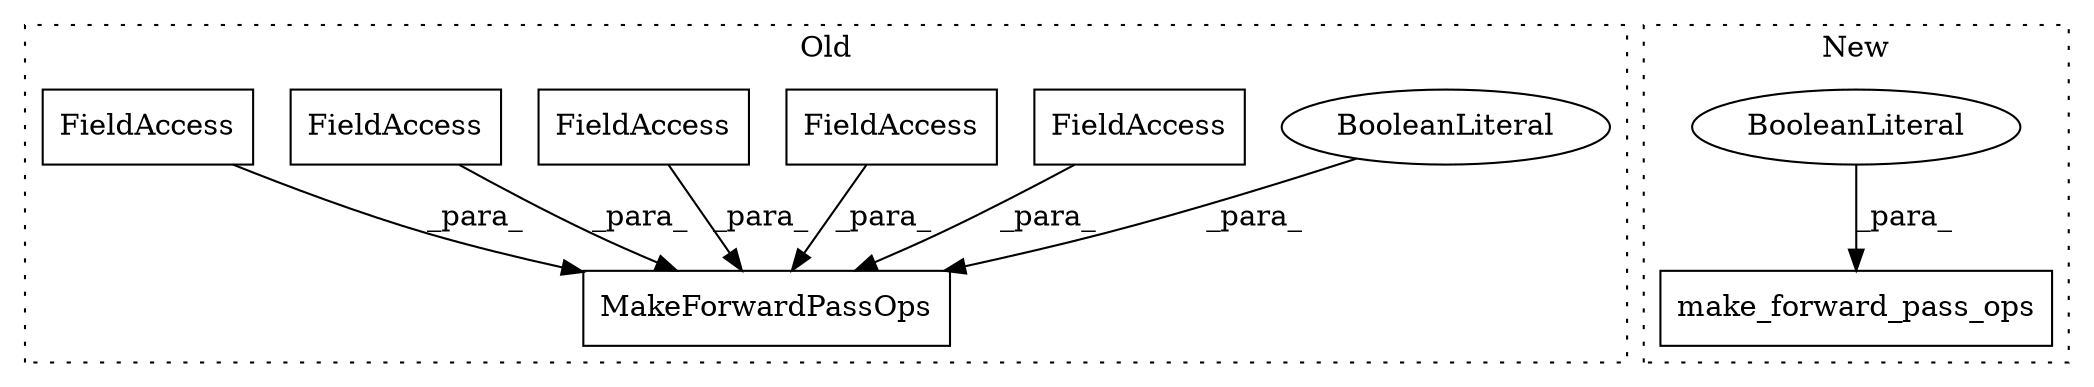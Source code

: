 digraph G {
subgraph cluster0 {
1 [label="MakeForwardPassOps" a="32" s="3258,3394" l="19,1" shape="box"];
4 [label="BooleanLiteral" a="9" s="3389" l="5" shape="ellipse"];
5 [label="FieldAccess" a="22" s="3329" l="11" shape="box"];
6 [label="FieldAccess" a="22" s="3370" l="18" shape="box"];
7 [label="FieldAccess" a="22" s="3316" l="12" shape="box"];
8 [label="FieldAccess" a="22" s="3341" l="16" shape="box"];
9 [label="FieldAccess" a="22" s="3283" l="13" shape="box"];
label = "Old";
style="dotted";
}
subgraph cluster1 {
2 [label="make_forward_pass_ops" a="32" s="3226,3278" l="22,1" shape="box"];
3 [label="BooleanLiteral" a="9" s="3273" l="5" shape="ellipse"];
label = "New";
style="dotted";
}
3 -> 2 [label="_para_"];
4 -> 1 [label="_para_"];
5 -> 1 [label="_para_"];
6 -> 1 [label="_para_"];
7 -> 1 [label="_para_"];
8 -> 1 [label="_para_"];
9 -> 1 [label="_para_"];
}